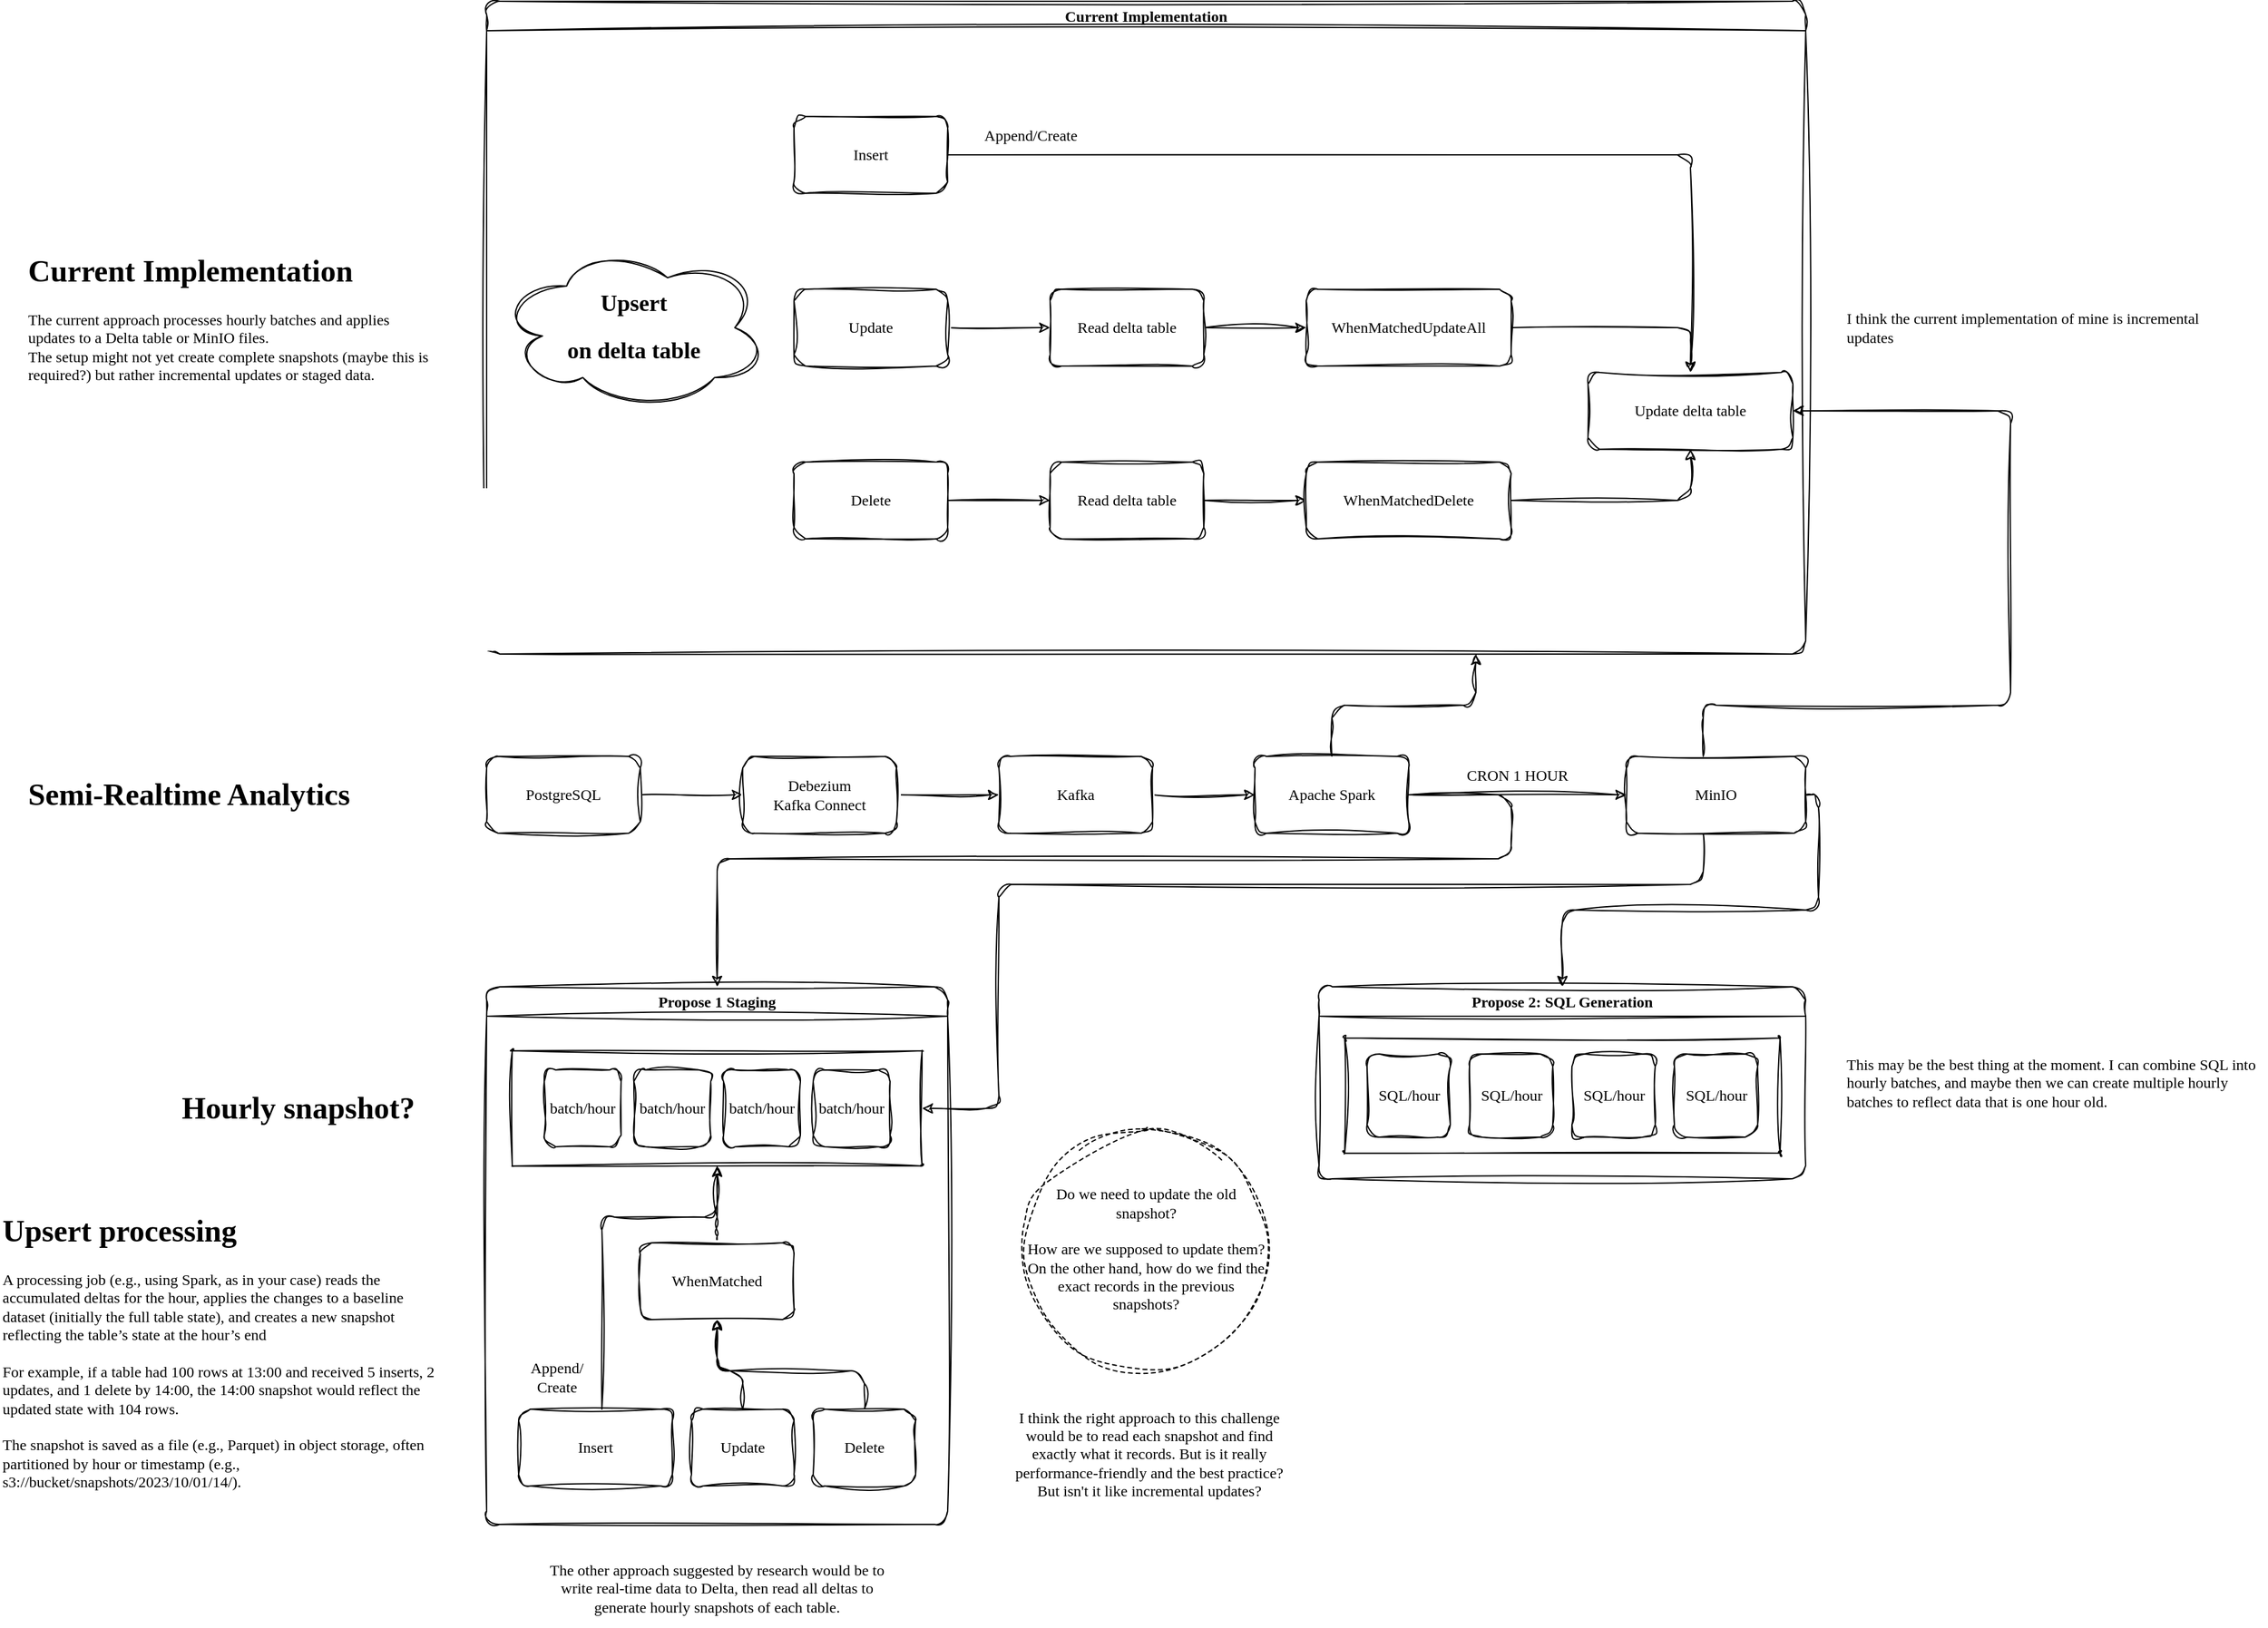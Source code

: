 <mxfile>
    <diagram name="Operations" id="1pkZsyY3tJbZk6OsRRRO">
        <mxGraphModel dx="2323" dy="1168" grid="1" gridSize="10" guides="1" tooltips="1" connect="1" arrows="1" fold="1" page="1" pageScale="1" pageWidth="850" pageHeight="1100" background="none" math="0" shadow="0">
            <root>
                <mxCell id="0"/>
                <mxCell id="1" parent="0"/>
                <mxCell id="_byEJqEuBEvWaC3ETk2K-18" value="" style="edgeStyle=orthogonalEdgeStyle;rounded=1;orthogonalLoop=1;jettySize=auto;html=1;sketch=1;curveFitting=1;jiggle=2;fontFamily=Comic Sans MS;" parent="1" source="_byEJqEuBEvWaC3ETk2K-16" target="_byEJqEuBEvWaC3ETk2K-17" edge="1">
                    <mxGeometry relative="1" as="geometry"/>
                </mxCell>
                <mxCell id="_byEJqEuBEvWaC3ETk2K-16" value="PostgreSQL" style="rounded=1;whiteSpace=wrap;html=1;sketch=1;curveFitting=1;jiggle=2;fontFamily=Comic Sans MS;" parent="1" vertex="1">
                    <mxGeometry x="-120" y="620" width="120" height="60" as="geometry"/>
                </mxCell>
                <mxCell id="_byEJqEuBEvWaC3ETk2K-20" value="" style="edgeStyle=orthogonalEdgeStyle;rounded=1;orthogonalLoop=1;jettySize=auto;html=1;sketch=1;curveFitting=1;jiggle=2;fontFamily=Comic Sans MS;" parent="1" source="_byEJqEuBEvWaC3ETk2K-17" target="_byEJqEuBEvWaC3ETk2K-19" edge="1">
                    <mxGeometry relative="1" as="geometry"/>
                </mxCell>
                <mxCell id="_byEJqEuBEvWaC3ETk2K-17" value="Debezium&lt;div&gt;Kafka Connect&lt;/div&gt;" style="rounded=1;whiteSpace=wrap;html=1;sketch=1;curveFitting=1;jiggle=2;fontFamily=Comic Sans MS;" parent="1" vertex="1">
                    <mxGeometry x="80" y="620" width="120" height="60" as="geometry"/>
                </mxCell>
                <mxCell id="_byEJqEuBEvWaC3ETk2K-22" value="" style="edgeStyle=orthogonalEdgeStyle;rounded=1;orthogonalLoop=1;jettySize=auto;html=1;sketch=1;curveFitting=1;jiggle=2;fontFamily=Comic Sans MS;" parent="1" source="_byEJqEuBEvWaC3ETk2K-19" target="_byEJqEuBEvWaC3ETk2K-21" edge="1">
                    <mxGeometry relative="1" as="geometry"/>
                </mxCell>
                <mxCell id="_byEJqEuBEvWaC3ETk2K-19" value="Kafka" style="rounded=1;whiteSpace=wrap;html=1;sketch=1;curveFitting=1;jiggle=2;fontFamily=Comic Sans MS;" parent="1" vertex="1">
                    <mxGeometry x="280" y="620" width="120" height="60" as="geometry"/>
                </mxCell>
                <mxCell id="_byEJqEuBEvWaC3ETk2K-24" value="" style="edgeStyle=orthogonalEdgeStyle;rounded=1;orthogonalLoop=1;jettySize=auto;html=1;sketch=1;curveFitting=1;jiggle=2;fontFamily=Comic Sans MS;" parent="1" source="_byEJqEuBEvWaC3ETk2K-21" target="_byEJqEuBEvWaC3ETk2K-23" edge="1">
                    <mxGeometry relative="1" as="geometry"/>
                </mxCell>
                <mxCell id="_byEJqEuBEvWaC3ETk2K-54" style="edgeStyle=orthogonalEdgeStyle;rounded=1;orthogonalLoop=1;jettySize=auto;html=1;exitX=0.5;exitY=0;exitDx=0;exitDy=0;entryX=0.75;entryY=1;entryDx=0;entryDy=0;sketch=1;curveFitting=1;jiggle=2;fontFamily=Comic Sans MS;" parent="1" source="_byEJqEuBEvWaC3ETk2K-21" target="_byEJqEuBEvWaC3ETk2K-51" edge="1">
                    <mxGeometry relative="1" as="geometry"/>
                </mxCell>
                <mxCell id="_byEJqEuBEvWaC3ETk2K-21" value="Apache Spark" style="rounded=1;whiteSpace=wrap;html=1;sketch=1;curveFitting=1;jiggle=2;fontFamily=Comic Sans MS;" parent="1" vertex="1">
                    <mxGeometry x="480" y="620" width="120" height="60" as="geometry"/>
                </mxCell>
                <mxCell id="_byEJqEuBEvWaC3ETk2K-31" style="edgeStyle=orthogonalEdgeStyle;rounded=1;orthogonalLoop=1;jettySize=auto;html=1;entryX=0.5;entryY=0;entryDx=0;entryDy=0;sketch=1;curveFitting=1;jiggle=2;fontFamily=Comic Sans MS;" parent="1" source="_byEJqEuBEvWaC3ETk2K-23" target="_byEJqEuBEvWaC3ETk2K-32" edge="1">
                    <mxGeometry relative="1" as="geometry">
                        <mxPoint x="940" y="790" as="targetPoint"/>
                        <Array as="points">
                            <mxPoint x="920" y="650"/>
                            <mxPoint x="920" y="740"/>
                            <mxPoint x="720" y="740"/>
                        </Array>
                    </mxGeometry>
                </mxCell>
                <mxCell id="_byEJqEuBEvWaC3ETk2K-72" style="edgeStyle=orthogonalEdgeStyle;rounded=1;orthogonalLoop=1;jettySize=auto;html=1;entryX=1;entryY=0.5;entryDx=0;entryDy=0;sketch=1;curveFitting=1;jiggle=2;fontFamily=Comic Sans MS;" parent="1" source="_byEJqEuBEvWaC3ETk2K-23" target="_byEJqEuBEvWaC3ETk2K-6" edge="1">
                    <mxGeometry relative="1" as="geometry">
                        <Array as="points">
                            <mxPoint x="830" y="580"/>
                            <mxPoint x="1070" y="580"/>
                            <mxPoint x="1070" y="350"/>
                        </Array>
                    </mxGeometry>
                </mxCell>
                <mxCell id="_byEJqEuBEvWaC3ETk2K-73" style="edgeStyle=orthogonalEdgeStyle;rounded=1;orthogonalLoop=1;jettySize=auto;html=1;entryX=1;entryY=0.5;entryDx=0;entryDy=0;sketch=1;curveFitting=1;jiggle=2;fontFamily=Comic Sans MS;" parent="1" source="_byEJqEuBEvWaC3ETk2K-23" target="_byEJqEuBEvWaC3ETk2K-33" edge="1">
                    <mxGeometry relative="1" as="geometry">
                        <Array as="points">
                            <mxPoint x="830" y="720"/>
                            <mxPoint x="280" y="720"/>
                            <mxPoint x="280" y="895"/>
                        </Array>
                    </mxGeometry>
                </mxCell>
                <mxCell id="_byEJqEuBEvWaC3ETk2K-23" value="MinIO" style="rounded=1;whiteSpace=wrap;html=1;sketch=1;curveFitting=1;jiggle=2;fontFamily=Comic Sans MS;" parent="1" vertex="1">
                    <mxGeometry x="770" y="620" width="140" height="60" as="geometry"/>
                </mxCell>
                <mxCell id="_byEJqEuBEvWaC3ETk2K-30" style="edgeStyle=orthogonalEdgeStyle;rounded=1;orthogonalLoop=1;jettySize=auto;html=1;exitX=0;exitY=1;exitDx=0;exitDy=0;entryX=0.5;entryY=0;entryDx=0;entryDy=0;sketch=1;curveFitting=1;jiggle=2;fontFamily=Comic Sans MS;" parent="1" source="_byEJqEuBEvWaC3ETk2K-25" target="_byEJqEuBEvWaC3ETk2K-29" edge="1">
                    <mxGeometry relative="1" as="geometry">
                        <Array as="points">
                            <mxPoint x="680" y="650"/>
                            <mxPoint x="680" y="700"/>
                            <mxPoint x="60" y="700"/>
                        </Array>
                    </mxGeometry>
                </mxCell>
                <mxCell id="_byEJqEuBEvWaC3ETk2K-25" value="CRON 1 HOUR" style="text;html=1;align=center;verticalAlign=middle;whiteSpace=wrap;rounded=1;sketch=1;curveFitting=1;jiggle=2;fontFamily=Comic Sans MS;" parent="1" vertex="1">
                    <mxGeometry x="600" y="620" width="170" height="30" as="geometry"/>
                </mxCell>
                <mxCell id="_byEJqEuBEvWaC3ETk2K-29" value="Propose 1 Staging" style="swimlane;whiteSpace=wrap;html=1;sketch=1;curveFitting=1;jiggle=2;rounded=1;fontFamily=Comic Sans MS;" parent="1" vertex="1">
                    <mxGeometry x="-120" y="800" width="360" height="420" as="geometry">
                        <mxRectangle x="-120" y="780" width="140" height="30" as="alternateBounds"/>
                    </mxGeometry>
                </mxCell>
                <mxCell id="_byEJqEuBEvWaC3ETk2K-33" value="" style="swimlane;startSize=0;sketch=1;curveFitting=1;jiggle=2;rounded=1;fontFamily=Comic Sans MS;" parent="_byEJqEuBEvWaC3ETk2K-29" vertex="1">
                    <mxGeometry x="20" y="50" width="320" height="90" as="geometry"/>
                </mxCell>
                <mxCell id="_byEJqEuBEvWaC3ETk2K-34" value="batch/hour" style="whiteSpace=wrap;html=1;aspect=fixed;sketch=1;curveFitting=1;jiggle=2;rounded=1;fontFamily=Comic Sans MS;" parent="_byEJqEuBEvWaC3ETk2K-33" vertex="1">
                    <mxGeometry x="25" y="15" width="60" height="60" as="geometry"/>
                </mxCell>
                <mxCell id="_byEJqEuBEvWaC3ETk2K-35" value="batch/hour" style="whiteSpace=wrap;html=1;aspect=fixed;sketch=1;curveFitting=1;jiggle=2;rounded=1;fontFamily=Comic Sans MS;" parent="_byEJqEuBEvWaC3ETk2K-33" vertex="1">
                    <mxGeometry x="95" y="15" width="60" height="60" as="geometry"/>
                </mxCell>
                <mxCell id="_byEJqEuBEvWaC3ETk2K-36" value="batch/hour" style="whiteSpace=wrap;html=1;aspect=fixed;sketch=1;curveFitting=1;jiggle=2;rounded=1;fontFamily=Comic Sans MS;" parent="_byEJqEuBEvWaC3ETk2K-33" vertex="1">
                    <mxGeometry x="165" y="15" width="60" height="60" as="geometry"/>
                </mxCell>
                <mxCell id="_byEJqEuBEvWaC3ETk2K-37" value="batch/hour" style="whiteSpace=wrap;html=1;aspect=fixed;sketch=1;curveFitting=1;jiggle=2;rounded=1;fontFamily=Comic Sans MS;" parent="_byEJqEuBEvWaC3ETk2K-33" vertex="1">
                    <mxGeometry x="235" y="15" width="60" height="60" as="geometry"/>
                </mxCell>
                <mxCell id="_byEJqEuBEvWaC3ETk2K-41" style="edgeStyle=orthogonalEdgeStyle;rounded=1;orthogonalLoop=1;jettySize=auto;html=1;entryX=0.5;entryY=1;entryDx=0;entryDy=0;sketch=1;curveFitting=1;jiggle=2;fontFamily=Comic Sans MS;" parent="_byEJqEuBEvWaC3ETk2K-29" source="_byEJqEuBEvWaC3ETk2K-38" target="_byEJqEuBEvWaC3ETk2K-40" edge="1">
                    <mxGeometry relative="1" as="geometry">
                        <Array as="points">
                            <mxPoint x="200" y="300"/>
                            <mxPoint x="180" y="300"/>
                        </Array>
                    </mxGeometry>
                </mxCell>
                <mxCell id="_byEJqEuBEvWaC3ETk2K-38" value="Update" style="rounded=1;whiteSpace=wrap;html=1;sketch=1;curveFitting=1;jiggle=2;fontFamily=Comic Sans MS;" parent="_byEJqEuBEvWaC3ETk2K-29" vertex="1">
                    <mxGeometry x="160" y="330" width="80" height="60" as="geometry"/>
                </mxCell>
                <mxCell id="_byEJqEuBEvWaC3ETk2K-42" style="edgeStyle=orthogonalEdgeStyle;rounded=1;orthogonalLoop=1;jettySize=auto;html=1;entryX=0.5;entryY=1;entryDx=0;entryDy=0;sketch=1;curveFitting=1;jiggle=2;fontFamily=Comic Sans MS;" parent="_byEJqEuBEvWaC3ETk2K-29" source="_byEJqEuBEvWaC3ETk2K-40" target="_byEJqEuBEvWaC3ETk2K-33" edge="1">
                    <mxGeometry relative="1" as="geometry">
                        <Array as="points">
                            <mxPoint x="180" y="190"/>
                            <mxPoint x="180" y="190"/>
                        </Array>
                    </mxGeometry>
                </mxCell>
                <mxCell id="_byEJqEuBEvWaC3ETk2K-40" value="WhenMatched" style="rounded=1;whiteSpace=wrap;html=1;sketch=1;curveFitting=1;jiggle=2;fontFamily=Comic Sans MS;" parent="_byEJqEuBEvWaC3ETk2K-29" vertex="1">
                    <mxGeometry x="120" y="200" width="120" height="60" as="geometry"/>
                </mxCell>
                <mxCell id="_byEJqEuBEvWaC3ETk2K-44" style="edgeStyle=orthogonalEdgeStyle;rounded=1;orthogonalLoop=1;jettySize=auto;html=1;entryX=0.5;entryY=1;entryDx=0;entryDy=0;sketch=1;curveFitting=1;jiggle=2;fontFamily=Comic Sans MS;" parent="_byEJqEuBEvWaC3ETk2K-29" source="_byEJqEuBEvWaC3ETk2K-43" target="_byEJqEuBEvWaC3ETk2K-40" edge="1">
                    <mxGeometry relative="1" as="geometry">
                        <Array as="points">
                            <mxPoint x="295" y="300"/>
                            <mxPoint x="180" y="300"/>
                        </Array>
                    </mxGeometry>
                </mxCell>
                <mxCell id="_byEJqEuBEvWaC3ETk2K-43" value="Delete" style="rounded=1;whiteSpace=wrap;html=1;sketch=1;curveFitting=1;jiggle=2;fontFamily=Comic Sans MS;" parent="_byEJqEuBEvWaC3ETk2K-29" vertex="1">
                    <mxGeometry x="255" y="330" width="80" height="60" as="geometry"/>
                </mxCell>
                <mxCell id="_byEJqEuBEvWaC3ETk2K-48" style="edgeStyle=orthogonalEdgeStyle;rounded=1;orthogonalLoop=1;jettySize=auto;html=1;entryX=0.5;entryY=1;entryDx=0;entryDy=0;sketch=1;curveFitting=1;jiggle=2;fontFamily=Comic Sans MS;" parent="_byEJqEuBEvWaC3ETk2K-29" source="_byEJqEuBEvWaC3ETk2K-47" target="_byEJqEuBEvWaC3ETk2K-33" edge="1">
                    <mxGeometry relative="1" as="geometry">
                        <Array as="points">
                            <mxPoint x="90" y="180"/>
                            <mxPoint x="180" y="180"/>
                        </Array>
                    </mxGeometry>
                </mxCell>
                <mxCell id="_byEJqEuBEvWaC3ETk2K-47" value="Insert" style="rounded=1;whiteSpace=wrap;html=1;sketch=1;curveFitting=1;jiggle=2;fontFamily=Comic Sans MS;" parent="_byEJqEuBEvWaC3ETk2K-29" vertex="1">
                    <mxGeometry x="25" y="330" width="120" height="60" as="geometry"/>
                </mxCell>
                <mxCell id="_byEJqEuBEvWaC3ETk2K-49" value="Append/&lt;div&gt;Create&lt;/div&gt;" style="text;html=1;align=center;verticalAlign=middle;whiteSpace=wrap;rounded=1;sketch=1;curveFitting=1;jiggle=2;fontFamily=Comic Sans MS;" parent="_byEJqEuBEvWaC3ETk2K-29" vertex="1">
                    <mxGeometry x="25" y="290" width="60" height="30" as="geometry"/>
                </mxCell>
                <mxCell id="_byEJqEuBEvWaC3ETk2K-32" value="Propose 2: SQL Generation" style="swimlane;whiteSpace=wrap;html=1;sketch=1;curveFitting=1;jiggle=2;rounded=1;fontFamily=Comic Sans MS;" parent="1" vertex="1">
                    <mxGeometry x="530" y="800" width="380" height="150" as="geometry"/>
                </mxCell>
                <mxCell id="_byEJqEuBEvWaC3ETk2K-58" value="" style="swimlane;startSize=0;sketch=1;curveFitting=1;jiggle=2;rounded=1;fontFamily=Comic Sans MS;" parent="_byEJqEuBEvWaC3ETk2K-32" vertex="1">
                    <mxGeometry x="20" y="40" width="340" height="90" as="geometry"/>
                </mxCell>
                <mxCell id="_byEJqEuBEvWaC3ETk2K-61" value="SQL/hour" style="whiteSpace=wrap;html=1;aspect=fixed;sketch=1;curveFitting=1;jiggle=2;rounded=1;fontFamily=Comic Sans MS;" parent="_byEJqEuBEvWaC3ETk2K-58" vertex="1">
                    <mxGeometry x="17.5" y="12.5" width="65" height="65" as="geometry"/>
                </mxCell>
                <mxCell id="_byEJqEuBEvWaC3ETk2K-67" value="SQL/hour" style="whiteSpace=wrap;html=1;aspect=fixed;sketch=1;curveFitting=1;jiggle=2;rounded=1;fontFamily=Comic Sans MS;" parent="_byEJqEuBEvWaC3ETk2K-58" vertex="1">
                    <mxGeometry x="97.5" y="12.5" width="65" height="65" as="geometry"/>
                </mxCell>
                <mxCell id="_byEJqEuBEvWaC3ETk2K-68" value="SQL/hour" style="whiteSpace=wrap;html=1;aspect=fixed;sketch=1;curveFitting=1;jiggle=2;rounded=1;fontFamily=Comic Sans MS;" parent="_byEJqEuBEvWaC3ETk2K-58" vertex="1">
                    <mxGeometry x="177.5" y="12.5" width="65" height="65" as="geometry"/>
                </mxCell>
                <mxCell id="_byEJqEuBEvWaC3ETk2K-69" value="SQL/hour" style="whiteSpace=wrap;html=1;aspect=fixed;sketch=1;curveFitting=1;jiggle=2;rounded=1;fontFamily=Comic Sans MS;" parent="_byEJqEuBEvWaC3ETk2K-58" vertex="1">
                    <mxGeometry x="257.5" y="12.5" width="65" height="65" as="geometry"/>
                </mxCell>
                <mxCell id="_byEJqEuBEvWaC3ETk2K-51" value="Current Implementation" style="swimlane;whiteSpace=wrap;html=1;sketch=1;curveFitting=1;jiggle=2;rounded=1;fontFamily=Comic Sans MS;" parent="1" vertex="1">
                    <mxGeometry x="-120" y="30" width="1030" height="510" as="geometry">
                        <mxRectangle x="-190" y="20" width="170" height="30" as="alternateBounds"/>
                    </mxGeometry>
                </mxCell>
                <mxCell id="_byEJqEuBEvWaC3ETk2K-53" value="" style="group;sketch=1;curveFitting=1;jiggle=2;rounded=1;fontFamily=Comic Sans MS;" parent="_byEJqEuBEvWaC3ETk2K-51" vertex="1" connectable="0">
                    <mxGeometry x="10" y="70" width="1010" height="370" as="geometry"/>
                </mxCell>
                <mxCell id="_byEJqEuBEvWaC3ETk2K-3" value="" style="edgeStyle=orthogonalEdgeStyle;rounded=1;orthogonalLoop=1;jettySize=auto;html=1;sketch=1;curveFitting=1;jiggle=2;fontFamily=Comic Sans MS;" parent="_byEJqEuBEvWaC3ETk2K-53" source="_byEJqEuBEvWaC3ETk2K-1" target="_byEJqEuBEvWaC3ETk2K-2" edge="1">
                    <mxGeometry relative="1" as="geometry"/>
                </mxCell>
                <mxCell id="_byEJqEuBEvWaC3ETk2K-1" value="Update" style="rounded=1;whiteSpace=wrap;html=1;sketch=1;curveFitting=1;jiggle=2;fontFamily=Comic Sans MS;" parent="_byEJqEuBEvWaC3ETk2K-53" vertex="1">
                    <mxGeometry x="230" y="155" width="120" height="60" as="geometry"/>
                </mxCell>
                <mxCell id="_byEJqEuBEvWaC3ETk2K-5" value="" style="edgeStyle=orthogonalEdgeStyle;rounded=1;orthogonalLoop=1;jettySize=auto;html=1;sketch=1;curveFitting=1;jiggle=2;fontFamily=Comic Sans MS;" parent="_byEJqEuBEvWaC3ETk2K-53" source="_byEJqEuBEvWaC3ETk2K-2" target="_byEJqEuBEvWaC3ETk2K-4" edge="1">
                    <mxGeometry relative="1" as="geometry"/>
                </mxCell>
                <mxCell id="_byEJqEuBEvWaC3ETk2K-2" value="Read delta table" style="rounded=1;whiteSpace=wrap;html=1;sketch=1;curveFitting=1;jiggle=2;fontFamily=Comic Sans MS;" parent="_byEJqEuBEvWaC3ETk2K-53" vertex="1">
                    <mxGeometry x="430" y="155" width="120" height="60" as="geometry"/>
                </mxCell>
                <mxCell id="_byEJqEuBEvWaC3ETk2K-7" value="" style="edgeStyle=orthogonalEdgeStyle;rounded=1;orthogonalLoop=1;jettySize=auto;html=1;sketch=1;curveFitting=1;jiggle=2;fontFamily=Comic Sans MS;" parent="_byEJqEuBEvWaC3ETk2K-53" source="_byEJqEuBEvWaC3ETk2K-4" target="_byEJqEuBEvWaC3ETk2K-6" edge="1">
                    <mxGeometry relative="1" as="geometry"/>
                </mxCell>
                <mxCell id="_byEJqEuBEvWaC3ETk2K-4" value="WhenMatchedUpdateAll" style="rounded=1;whiteSpace=wrap;html=1;sketch=1;curveFitting=1;jiggle=2;fontFamily=Comic Sans MS;" parent="_byEJqEuBEvWaC3ETk2K-53" vertex="1">
                    <mxGeometry x="630" y="155" width="160" height="60" as="geometry"/>
                </mxCell>
                <mxCell id="_byEJqEuBEvWaC3ETk2K-6" value="Update delta table" style="rounded=1;whiteSpace=wrap;html=1;sketch=1;curveFitting=1;jiggle=2;fontFamily=Comic Sans MS;" parent="_byEJqEuBEvWaC3ETk2K-53" vertex="1">
                    <mxGeometry x="850" y="220" width="160" height="60" as="geometry"/>
                </mxCell>
                <mxCell id="_byEJqEuBEvWaC3ETk2K-10" value="" style="edgeStyle=orthogonalEdgeStyle;rounded=1;orthogonalLoop=1;jettySize=auto;html=1;sketch=1;curveFitting=1;jiggle=2;fontFamily=Comic Sans MS;" parent="_byEJqEuBEvWaC3ETk2K-53" source="_byEJqEuBEvWaC3ETk2K-8" target="_byEJqEuBEvWaC3ETk2K-9" edge="1">
                    <mxGeometry relative="1" as="geometry"/>
                </mxCell>
                <mxCell id="_byEJqEuBEvWaC3ETk2K-8" value="Delete" style="rounded=1;whiteSpace=wrap;html=1;sketch=1;curveFitting=1;jiggle=2;fontFamily=Comic Sans MS;" parent="_byEJqEuBEvWaC3ETk2K-53" vertex="1">
                    <mxGeometry x="230" y="290" width="120" height="60" as="geometry"/>
                </mxCell>
                <mxCell id="_byEJqEuBEvWaC3ETk2K-12" value="" style="edgeStyle=orthogonalEdgeStyle;rounded=1;orthogonalLoop=1;jettySize=auto;html=1;sketch=1;curveFitting=1;jiggle=2;fontFamily=Comic Sans MS;" parent="_byEJqEuBEvWaC3ETk2K-53" source="_byEJqEuBEvWaC3ETk2K-9" target="_byEJqEuBEvWaC3ETk2K-11" edge="1">
                    <mxGeometry relative="1" as="geometry"/>
                </mxCell>
                <mxCell id="_byEJqEuBEvWaC3ETk2K-9" value="Read delta table" style="rounded=1;whiteSpace=wrap;html=1;sketch=1;curveFitting=1;jiggle=2;fontFamily=Comic Sans MS;" parent="_byEJqEuBEvWaC3ETk2K-53" vertex="1">
                    <mxGeometry x="430" y="290" width="120" height="60" as="geometry"/>
                </mxCell>
                <mxCell id="_byEJqEuBEvWaC3ETk2K-13" style="edgeStyle=orthogonalEdgeStyle;rounded=1;orthogonalLoop=1;jettySize=auto;html=1;entryX=0.5;entryY=1;entryDx=0;entryDy=0;sketch=1;curveFitting=1;jiggle=2;fontFamily=Comic Sans MS;" parent="_byEJqEuBEvWaC3ETk2K-53" source="_byEJqEuBEvWaC3ETk2K-11" target="_byEJqEuBEvWaC3ETk2K-6" edge="1">
                    <mxGeometry relative="1" as="geometry"/>
                </mxCell>
                <mxCell id="_byEJqEuBEvWaC3ETk2K-11" value="WhenMatchedDelete" style="rounded=1;whiteSpace=wrap;html=1;sketch=1;curveFitting=1;jiggle=2;fontFamily=Comic Sans MS;" parent="_byEJqEuBEvWaC3ETk2K-53" vertex="1">
                    <mxGeometry x="630" y="290" width="160" height="60" as="geometry"/>
                </mxCell>
                <mxCell id="_byEJqEuBEvWaC3ETk2K-14" value="&lt;h2&gt;Upsert&lt;/h2&gt;&lt;h2&gt;on delta table&lt;/h2&gt;" style="ellipse;shape=cloud;whiteSpace=wrap;html=1;sketch=1;curveFitting=1;jiggle=2;rounded=1;fontFamily=Comic Sans MS;" parent="_byEJqEuBEvWaC3ETk2K-53" vertex="1">
                    <mxGeometry y="120" width="210" height="130" as="geometry"/>
                </mxCell>
                <mxCell id="_byEJqEuBEvWaC3ETk2K-27" style="edgeStyle=orthogonalEdgeStyle;rounded=1;orthogonalLoop=1;jettySize=auto;html=1;entryX=0.5;entryY=0;entryDx=0;entryDy=0;sketch=1;curveFitting=1;jiggle=2;fontFamily=Comic Sans MS;" parent="_byEJqEuBEvWaC3ETk2K-53" source="_byEJqEuBEvWaC3ETk2K-26" target="_byEJqEuBEvWaC3ETk2K-6" edge="1">
                    <mxGeometry relative="1" as="geometry"/>
                </mxCell>
                <mxCell id="_byEJqEuBEvWaC3ETk2K-26" value="Insert" style="rounded=1;whiteSpace=wrap;html=1;sketch=1;curveFitting=1;jiggle=2;fontFamily=Comic Sans MS;" parent="_byEJqEuBEvWaC3ETk2K-53" vertex="1">
                    <mxGeometry x="230" y="20" width="120" height="60" as="geometry"/>
                </mxCell>
                <mxCell id="_byEJqEuBEvWaC3ETk2K-28" value="Append/Create" style="text;html=1;align=center;verticalAlign=middle;whiteSpace=wrap;rounded=1;sketch=1;curveFitting=1;jiggle=2;fontFamily=Comic Sans MS;" parent="_byEJqEuBEvWaC3ETk2K-53" vertex="1">
                    <mxGeometry x="360" y="20" width="110" height="30" as="geometry"/>
                </mxCell>
                <mxCell id="3" value="&lt;h1&gt;&lt;font style=&quot;font-size: 24px;&quot;&gt;Semi-Realtime Analytics&lt;/font&gt;&lt;/h1&gt;" style="text;html=1;align=left;verticalAlign=middle;whiteSpace=wrap;rounded=1;sketch=1;curveFitting=1;jiggle=2;fontFamily=Comic Sans MS;" parent="1" vertex="1">
                    <mxGeometry x="-480" y="620" width="280" height="60" as="geometry"/>
                </mxCell>
                <mxCell id="6" value="&lt;h1 style=&quot;margin-top: 0px;&quot;&gt;Upsert processing&lt;/h1&gt;&lt;div&gt;A processing job (e.g., using Spark, as in your case) reads the accumulated deltas for the hour, applies the changes to a baseline dataset (initially the full table state), and creates a new snapshot reflecting the table’s state at the hour’s end&lt;/div&gt;&lt;div&gt;&lt;br&gt;&lt;/div&gt;&lt;div&gt;&lt;div&gt;For example, if a table had 100 rows at 13:00 and received 5 inserts, 2 updates, and 1 delete by 14:00, the 14:00 snapshot would reflect the updated state with 104 rows.&lt;/div&gt;&lt;/div&gt;&lt;div&gt;&lt;br&gt;&lt;/div&gt;&lt;div&gt;&lt;div&gt;The snapshot is saved as a file (e.g., Parquet) in object storage, often partitioned by hour or timestamp (e.g., &lt;span class=&quot;text-sm px-1 rounded-sm !font-mono bg-sunset/10 text-rust dark:bg-dawn/10 dark:text-dawn&quot;&gt;s3://bucket/snapshots/2023/10/01/14/&lt;/span&gt;).&lt;/div&gt;&lt;/div&gt;" style="text;html=1;whiteSpace=wrap;overflow=hidden;rounded=1;sketch=1;curveFitting=1;jiggle=2;fontFamily=Comic Sans MS;" parent="1" vertex="1">
                    <mxGeometry x="-500" y="970" width="340" height="250" as="geometry"/>
                </mxCell>
                <mxCell id="7" value="&lt;h1&gt;Hourly snapshot?&lt;/h1&gt;" style="text;html=1;align=left;verticalAlign=middle;whiteSpace=wrap;rounded=1;sketch=1;curveFitting=1;jiggle=2;fontFamily=Comic Sans MS;" parent="1" vertex="1">
                    <mxGeometry x="-360" y="880" width="220" height="30" as="geometry"/>
                </mxCell>
                <mxCell id="9" value="Do we need to update the old snapshot?&lt;br data-start=&quot;115&quot; data-end=&quot;118&quot;&gt;&lt;br&gt;How are we supposed to update them? On the other hand, how do we find the exact records in the previous snapshots?" style="ellipse;whiteSpace=wrap;html=1;dashed=1;sketch=1;curveFitting=1;jiggle=2;rounded=1;fontFamily=Comic Sans MS;" parent="1" vertex="1">
                    <mxGeometry x="300" y="910" width="190" height="190" as="geometry"/>
                </mxCell>
                <mxCell id="10" value="I think the right approach to this challenge would be to read each snapshot and find exactly what it records. But is it really performance-friendly and the best practice?&lt;div&gt;But isn&#39;t it like incremental updates?&lt;/div&gt;" style="text;html=1;align=center;verticalAlign=middle;whiteSpace=wrap;rounded=1;sketch=1;curveFitting=1;jiggle=2;fontFamily=Comic Sans MS;" parent="1" vertex="1">
                    <mxGeometry x="285" y="1110" width="225" height="110" as="geometry"/>
                </mxCell>
                <mxCell id="11" value="&lt;h1 style=&quot;margin-top: 0px;&quot;&gt;Current Implementation&lt;/h1&gt;&lt;div&gt;The current approach processes hourly batches and applies updates to a Delta table or MinIO files.&amp;nbsp;&lt;/div&gt;&lt;div&gt;The setup might not yet create complete snapshots (maybe this is required?) but rather incremental updates or staged data.&lt;/div&gt;" style="text;html=1;whiteSpace=wrap;overflow=hidden;rounded=1;sketch=1;curveFitting=1;jiggle=2;fontFamily=Comic Sans MS;" parent="1" vertex="1">
                    <mxGeometry x="-480" y="220" width="320" height="130" as="geometry"/>
                </mxCell>
                <mxCell id="12" value="&lt;font&gt;I think the current implementation of mine is incremental updates&lt;/font&gt;" style="text;html=1;align=left;verticalAlign=middle;whiteSpace=wrap;rounded=1;sketch=1;curveFitting=1;jiggle=2;fontFamily=Comic Sans MS;" parent="1" vertex="1">
                    <mxGeometry x="940" y="255" width="290" height="60" as="geometry"/>
                </mxCell>
                <mxCell id="13" value="&lt;font&gt;This may be the best thing at the moment. I can combine SQL into hourly batches, and maybe then we can create multiple hourly batches to reflect data that is one hour old.&lt;/font&gt;" style="text;html=1;align=left;verticalAlign=middle;whiteSpace=wrap;rounded=1;sketch=1;curveFitting=1;jiggle=2;fontFamily=Comic Sans MS;" parent="1" vertex="1">
                    <mxGeometry x="940" y="800" width="330" height="150" as="geometry"/>
                </mxCell>
                <mxCell id="14" value="The other approach suggested by research would be to write real-time data to Delta, then read all deltas to generate hourly snapshots of each table." style="text;html=1;align=center;verticalAlign=middle;whiteSpace=wrap;rounded=1;sketch=1;curveFitting=1;jiggle=2;fontFamily=Comic Sans MS;" parent="1" vertex="1">
                    <mxGeometry x="-80" y="1240" width="280" height="60" as="geometry"/>
                </mxCell>
            </root>
        </mxGraphModel>
    </diagram>
</mxfile>